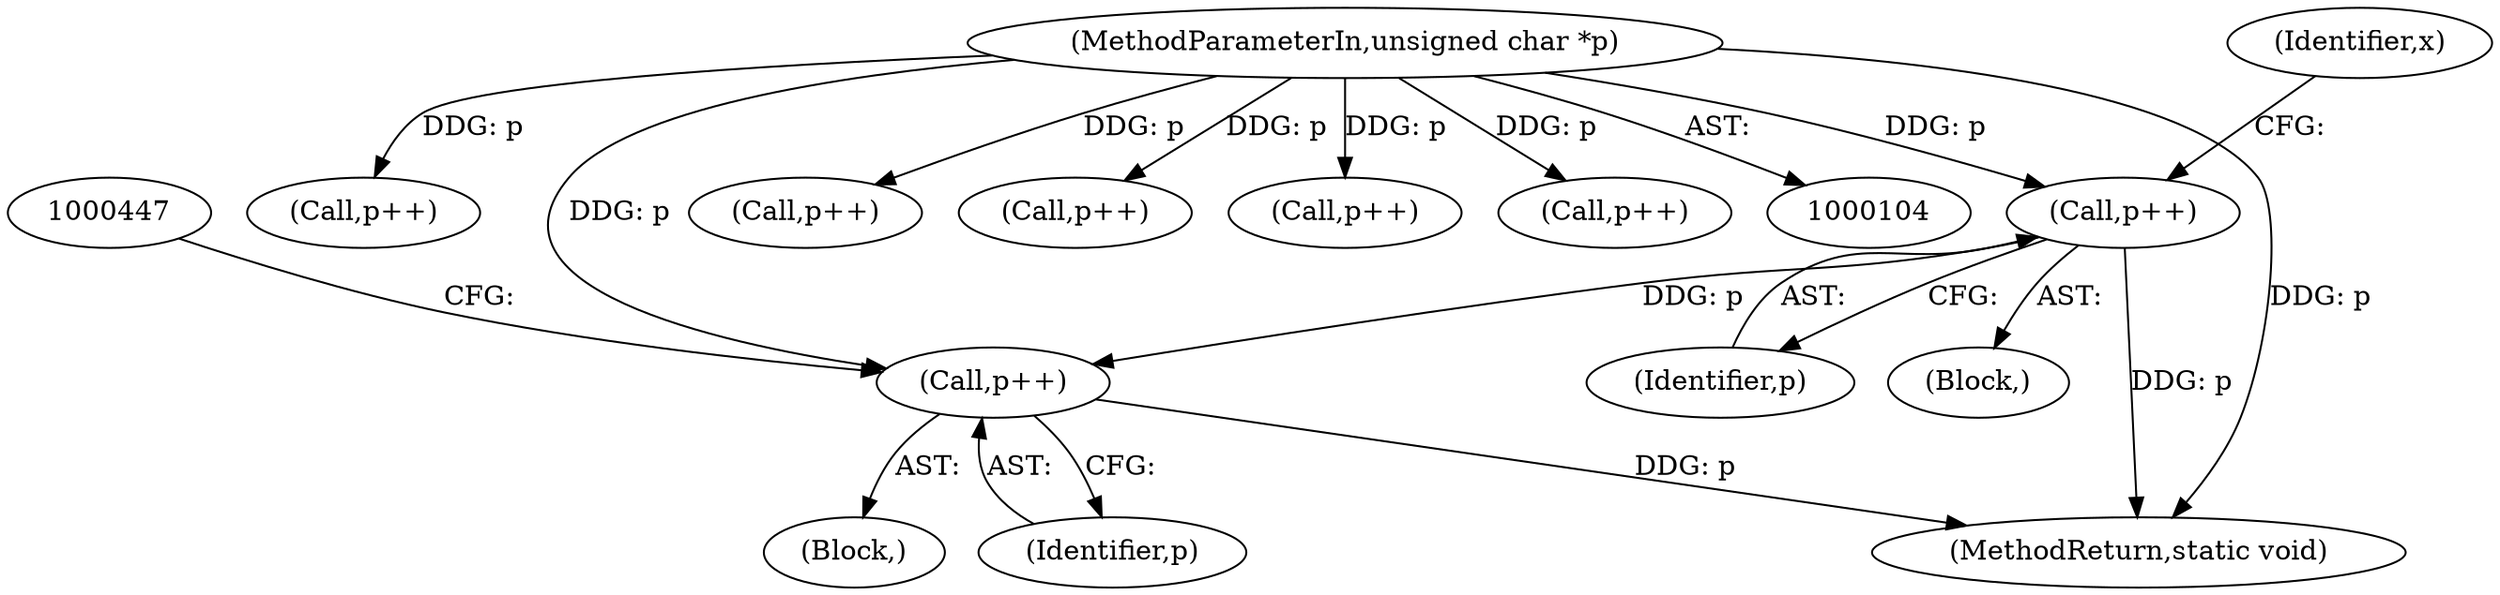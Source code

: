 digraph "0_ImageMagick_cc4ac341f29fa368da6ef01c207deaf8c61f6a2e@pointer" {
"1000444" [label="(Call,p++)"];
"1000358" [label="(Call,p++)"];
"1000107" [label="(MethodParameterIn,unsigned char *p)"];
"1000358" [label="(Call,p++)"];
"1000555" [label="(Call,p++)"];
"1000444" [label="(Call,p++)"];
"1000525" [label="(Call,p++)"];
"1000445" [label="(Identifier,p)"];
"1000368" [label="(Block,)"];
"1000283" [label="(Block,)"];
"1000359" [label="(Identifier,p)"];
"1000620" [label="(MethodReturn,static void)"];
"1000239" [label="(Call,p++)"];
"1000191" [label="(Call,p++)"];
"1000281" [label="(Identifier,x)"];
"1000608" [label="(Call,p++)"];
"1000107" [label="(MethodParameterIn,unsigned char *p)"];
"1000444" -> "1000368"  [label="AST: "];
"1000444" -> "1000445"  [label="CFG: "];
"1000445" -> "1000444"  [label="AST: "];
"1000447" -> "1000444"  [label="CFG: "];
"1000444" -> "1000620"  [label="DDG: p"];
"1000358" -> "1000444"  [label="DDG: p"];
"1000107" -> "1000444"  [label="DDG: p"];
"1000358" -> "1000283"  [label="AST: "];
"1000358" -> "1000359"  [label="CFG: "];
"1000359" -> "1000358"  [label="AST: "];
"1000281" -> "1000358"  [label="CFG: "];
"1000358" -> "1000620"  [label="DDG: p"];
"1000107" -> "1000358"  [label="DDG: p"];
"1000107" -> "1000104"  [label="AST: "];
"1000107" -> "1000620"  [label="DDG: p"];
"1000107" -> "1000191"  [label="DDG: p"];
"1000107" -> "1000239"  [label="DDG: p"];
"1000107" -> "1000525"  [label="DDG: p"];
"1000107" -> "1000555"  [label="DDG: p"];
"1000107" -> "1000608"  [label="DDG: p"];
}

